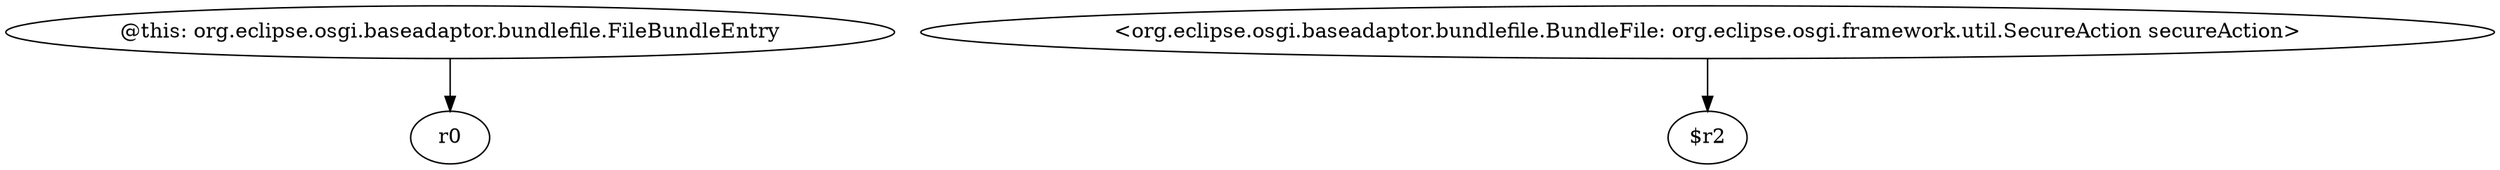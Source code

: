 digraph g {
0[label="@this: org.eclipse.osgi.baseadaptor.bundlefile.FileBundleEntry"]
1[label="r0"]
0->1[label=""]
2[label="<org.eclipse.osgi.baseadaptor.bundlefile.BundleFile: org.eclipse.osgi.framework.util.SecureAction secureAction>"]
3[label="$r2"]
2->3[label=""]
}